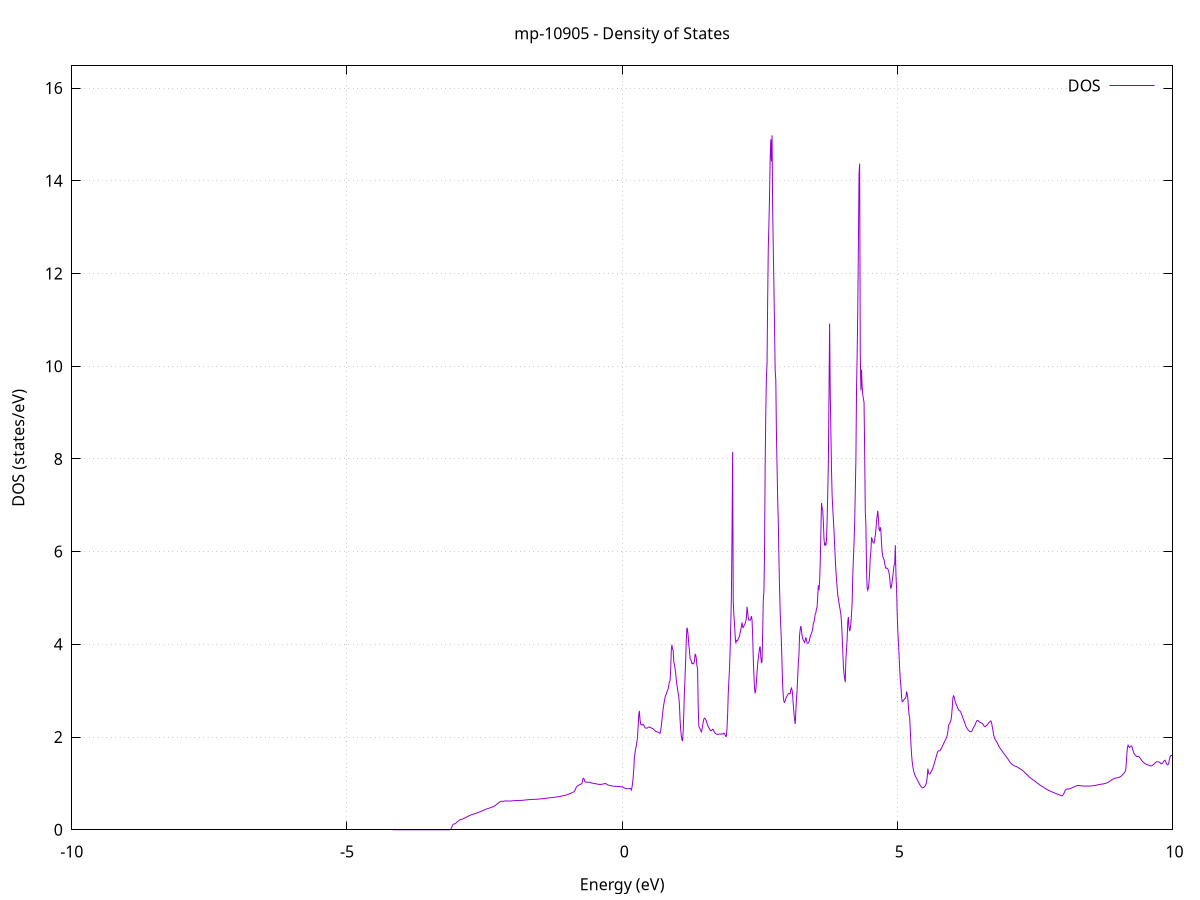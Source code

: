 set title 'mp-10905 - Density of States'
set xlabel 'Energy (eV)'
set ylabel 'DOS (states/eV)'
set grid
set xrange [-10:10]
set yrange [0:16.478]
set xzeroaxis lt -1
set terminal png size 800,600
set output 'mp-10905_dos_gnuplot.png'
plot '-' using 1:2 with lines title 'DOS'
-4.166800 0.000000
-4.155400 0.000000
-4.144100 0.000000
-4.132700 0.000000
-4.121300 0.000000
-4.110000 0.000000
-4.098600 0.000000
-4.087200 0.000000
-4.075800 0.000000
-4.064500 0.000000
-4.053100 0.000000
-4.041700 0.000000
-4.030400 0.000000
-4.019000 0.000000
-4.007600 0.000000
-3.996300 0.000000
-3.984900 0.000000
-3.973500 0.000000
-3.962100 0.000000
-3.950800 0.000000
-3.939400 0.000000
-3.928000 0.000000
-3.916700 0.000000
-3.905300 0.000000
-3.893900 0.000000
-3.882500 0.000000
-3.871200 0.000000
-3.859800 0.000000
-3.848400 0.000000
-3.837100 0.000000
-3.825700 0.000000
-3.814300 0.000000
-3.803000 0.000000
-3.791600 0.000000
-3.780200 0.000000
-3.768800 0.000000
-3.757500 0.000000
-3.746100 0.000000
-3.734700 0.000000
-3.723400 0.000000
-3.712000 0.000000
-3.700600 0.000000
-3.689200 0.000000
-3.677900 0.000000
-3.666500 0.000000
-3.655100 0.000000
-3.643800 0.000000
-3.632400 0.000000
-3.621000 0.000000
-3.609700 0.000000
-3.598300 0.000000
-3.586900 0.000000
-3.575500 0.000000
-3.564200 0.000000
-3.552800 0.000000
-3.541400 0.000000
-3.530100 0.000000
-3.518700 0.000000
-3.507300 0.000000
-3.495900 0.000000
-3.484600 0.000000
-3.473200 0.000000
-3.461800 0.000000
-3.450500 0.000000
-3.439100 0.000000
-3.427700 0.000000
-3.416400 0.000000
-3.405000 0.000000
-3.393600 0.000000
-3.382200 0.000000
-3.370900 0.000000
-3.359500 0.000000
-3.348100 0.000000
-3.336800 0.000000
-3.325400 0.000000
-3.314000 0.000000
-3.302700 0.000000
-3.291300 0.000000
-3.279900 0.000000
-3.268500 0.000000
-3.257200 0.000000
-3.245800 0.000000
-3.234400 0.000000
-3.223100 0.000000
-3.211700 0.000000
-3.200300 0.000000
-3.188900 0.000000
-3.177600 0.000000
-3.166200 0.000000
-3.154800 0.000000
-3.143500 0.000000
-3.132100 0.000000
-3.120700 0.005900
-3.109400 0.021600
-3.098000 0.047300
-3.086600 0.081100
-3.075200 0.112300
-3.063900 0.122500
-3.052500 0.127000
-3.041100 0.125900
-3.029800 0.135100
-3.018400 0.146500
-3.007000 0.158200
-2.995600 0.170200
-2.984300 0.182400
-2.972900 0.194600
-2.961500 0.205500
-2.950200 0.213700
-2.938800 0.219100
-2.927400 0.221700
-2.916100 0.225700
-2.904700 0.230000
-2.893300 0.235100
-2.881900 0.241000
-2.870600 0.247700
-2.859200 0.254500
-2.847800 0.261300
-2.836500 0.268200
-2.825100 0.275000
-2.813700 0.281800
-2.802400 0.288800
-2.791000 0.295800
-2.779600 0.302700
-2.768200 0.309300
-2.756900 0.315700
-2.745500 0.320300
-2.734100 0.324600
-2.722800 0.328600
-2.711400 0.332600
-2.700000 0.337600
-2.688600 0.342500
-2.677300 0.347300
-2.665900 0.352000
-2.654500 0.356600
-2.643200 0.361100
-2.631800 0.365700
-2.620400 0.370500
-2.609100 0.375500
-2.597700 0.380800
-2.586300 0.386300
-2.574900 0.391900
-2.563600 0.397600
-2.552200 0.403300
-2.540800 0.409100
-2.529500 0.414800
-2.518100 0.420700
-2.506700 0.426500
-2.495300 0.432400
-2.484000 0.438400
-2.472600 0.444000
-2.461200 0.449200
-2.449900 0.453800
-2.438500 0.458100
-2.427100 0.462300
-2.415800 0.466800
-2.404400 0.471600
-2.393000 0.476700
-2.381600 0.481800
-2.370300 0.486900
-2.358900 0.492000
-2.347500 0.497100
-2.336200 0.502300
-2.324800 0.508600
-2.313400 0.516700
-2.302000 0.526600
-2.290700 0.538200
-2.279300 0.550000
-2.267900 0.559700
-2.256600 0.569500
-2.245200 0.579600
-2.233800 0.589800
-2.222500 0.600200
-2.211100 0.608400
-2.199700 0.613500
-2.188300 0.615400
-2.177000 0.614200
-2.165600 0.612800
-2.154200 0.615500
-2.142900 0.617800
-2.131500 0.619700
-2.120100 0.621000
-2.108800 0.621400
-2.097400 0.621500
-2.086000 0.621300
-2.074600 0.621200
-2.063300 0.620800
-2.051900 0.620400
-2.040500 0.620300
-2.029200 0.620500
-2.017800 0.621100
-2.006400 0.622100
-1.995000 0.623400
-1.983700 0.624800
-1.972300 0.626100
-1.960900 0.627500
-1.949600 0.628500
-1.938200 0.629400
-1.926800 0.630200
-1.915500 0.630900
-1.904100 0.631600
-1.892700 0.632100
-1.881300 0.632600
-1.870000 0.632900
-1.858600 0.633200
-1.847200 0.633400
-1.835900 0.634000
-1.824500 0.634900
-1.813100 0.635900
-1.801700 0.637000
-1.790400 0.638200
-1.779000 0.639500
-1.767600 0.640800
-1.756300 0.642200
-1.744900 0.643600
-1.733500 0.645200
-1.722200 0.646700
-1.710800 0.648100
-1.699400 0.649400
-1.688000 0.650500
-1.676700 0.651300
-1.665300 0.652100
-1.653900 0.652900
-1.642600 0.653700
-1.631200 0.654400
-1.619800 0.655100
-1.608500 0.655800
-1.597100 0.656400
-1.585700 0.657000
-1.574300 0.657500
-1.563000 0.658200
-1.551600 0.659000
-1.540200 0.659900
-1.528900 0.661000
-1.517500 0.662300
-1.506100 0.663600
-1.494700 0.665000
-1.483400 0.666400
-1.472000 0.667800
-1.460600 0.669300
-1.449300 0.670700
-1.437900 0.672200
-1.426500 0.673800
-1.415200 0.675300
-1.403800 0.676900
-1.392400 0.678500
-1.381000 0.680200
-1.369700 0.681800
-1.358300 0.683500
-1.346900 0.685200
-1.335600 0.686900
-1.324200 0.688400
-1.312800 0.690000
-1.301400 0.691600
-1.290100 0.693200
-1.278700 0.694800
-1.267300 0.696400
-1.256000 0.698100
-1.244600 0.699600
-1.233200 0.701100
-1.221900 0.702700
-1.210500 0.704400
-1.199100 0.706300
-1.187700 0.708200
-1.176400 0.710200
-1.165000 0.712300
-1.153600 0.714600
-1.142300 0.717000
-1.130900 0.719600
-1.119500 0.722200
-1.108200 0.724900
-1.096800 0.727700
-1.085400 0.730500
-1.074000 0.733400
-1.062700 0.736300
-1.051300 0.739300
-1.039900 0.742300
-1.028600 0.745500
-1.017200 0.749300
-1.005800 0.753600
-0.994400 0.758200
-0.983100 0.763200
-0.971700 0.768400
-0.960300 0.773700
-0.949000 0.779300
-0.937600 0.785100
-0.926200 0.791100
-0.914900 0.797200
-0.903500 0.803500
-0.892100 0.809900
-0.880700 0.816500
-0.869400 0.825400
-0.858000 0.847800
-0.846600 0.882000
-0.835300 0.913900
-0.823900 0.934800
-0.812500 0.945700
-0.801100 0.954200
-0.789800 0.961900
-0.778400 0.969000
-0.767000 0.975500
-0.755700 0.981600
-0.744300 0.987300
-0.732900 0.993300
-0.721600 1.038800
-0.710200 1.111200
-0.698800 1.106400
-0.687400 1.088900
-0.676100 1.036900
-0.664700 1.028200
-0.653300 1.027700
-0.642000 1.027200
-0.630600 1.026700
-0.619200 1.026300
-0.607800 1.025700
-0.596500 1.024900
-0.585100 1.023400
-0.573700 1.015100
-0.562400 1.009400
-0.551000 1.006600
-0.539600 1.005000
-0.528300 1.003200
-0.516900 1.001000
-0.505500 0.998600
-0.494100 0.996000
-0.482800 0.993400
-0.471400 0.990700
-0.460000 0.988000
-0.448700 0.985200
-0.437300 0.982300
-0.425900 0.979900
-0.414600 0.978500
-0.403200 0.977600
-0.391800 0.978200
-0.380400 0.979600
-0.369100 0.981600
-0.357700 0.984300
-0.346300 0.987400
-0.335000 0.990600
-0.323600 0.994000
-0.312200 0.997600
-0.300800 0.997800
-0.289500 0.988500
-0.278100 0.978300
-0.266700 0.967800
-0.255400 0.964700
-0.244000 0.961800
-0.232600 0.958700
-0.221300 0.955600
-0.209900 0.952400
-0.198500 0.949400
-0.187100 0.946600
-0.175800 0.944100
-0.164400 0.941600
-0.153000 0.939800
-0.141700 0.938800
-0.130300 0.937900
-0.118900 0.936900
-0.107500 0.935900
-0.096200 0.934900
-0.084800 0.933900
-0.073400 0.932800
-0.062100 0.931700
-0.050700 0.930500
-0.039300 0.929400
-0.028000 0.928400
-0.016600 0.927300
-0.005200 0.926700
0.006200 0.927500
0.017500 0.916300
0.028900 0.907700
0.040300 0.901500
0.051600 0.896300
0.063000 0.891900
0.074400 0.888400
0.085700 0.885900
0.097100 0.884400
0.108500 0.884100
0.119900 0.885400
0.131200 0.887900
0.142600 0.891800
0.154000 0.889600
0.165300 0.858000
0.176700 0.903000
0.188100 0.992100
0.199500 1.119400
0.210800 1.288300
0.222200 1.561300
0.233600 1.655400
0.244900 1.744900
0.256300 1.813500
0.267700 1.890000
0.279000 1.998200
0.290400 2.225500
0.301800 2.481900
0.313200 2.564200
0.324500 2.376700
0.335900 2.280400
0.347300 2.261900
0.358600 2.257500
0.370000 2.264300
0.381400 2.277200
0.392800 2.257000
0.404100 2.227400
0.415500 2.205000
0.426900 2.194400
0.438200 2.191600
0.449600 2.191900
0.461000 2.198500
0.472300 2.206300
0.483700 2.215500
0.495100 2.217300
0.506500 2.209900
0.517800 2.205700
0.529200 2.196700
0.540600 2.188000
0.551900 2.186400
0.563300 2.178100
0.574700 2.163000
0.586100 2.149700
0.597400 2.136500
0.608800 2.124400
0.620200 2.117600
0.631500 2.114300
0.642900 2.110000
0.654300 2.105900
0.665600 2.096000
0.677000 2.084500
0.688400 2.081600
0.699800 2.139000
0.711100 2.236000
0.722500 2.359800
0.733900 2.485800
0.745200 2.610100
0.756600 2.701500
0.768000 2.779500
0.779300 2.851100
0.790700 2.900100
0.802100 2.928100
0.813500 2.971400
0.824800 3.007800
0.836200 3.040000
0.847600 3.122100
0.858900 3.197300
0.870300 3.213600
0.881700 3.446400
0.893100 3.876700
0.904400 3.990800
0.915800 3.891300
0.927200 3.868900
0.938500 3.631000
0.949900 3.553200
0.961300 3.478400
0.972600 3.374600
0.984000 3.229400
0.995400 3.127600
1.006800 3.031600
1.018100 2.957700
1.029500 2.861800
1.040900 2.695400
1.052200 2.376300
1.063600 2.164200
1.075000 2.019700
1.086400 1.938200
1.097700 1.924100
1.109100 2.126100
1.120500 2.524300
1.131800 2.961300
1.143200 3.310300
1.154600 3.670500
1.165900 4.121600
1.177300 4.359100
1.188700 4.316800
1.200100 4.171700
1.211400 3.980600
1.222800 3.876300
1.234200 3.691100
1.245500 3.678500
1.256900 3.638200
1.268300 3.585600
1.279600 3.592200
1.291000 3.576600
1.302400 3.590600
1.313800 3.640700
1.325100 3.784900
1.336500 3.771100
1.347900 3.695000
1.359200 3.531700
1.370600 3.483800
1.382000 2.665400
1.393400 2.223100
1.404700 2.200000
1.416100 2.180800
1.427500 2.141900
1.438800 2.110800
1.450200 2.156600
1.461600 2.235900
1.472900 2.325100
1.484300 2.384500
1.495700 2.407600
1.507100 2.399900
1.518400 2.378200
1.529800 2.344000
1.541200 2.302700
1.552500 2.259600
1.563900 2.229400
1.575300 2.200600
1.586700 2.175700
1.598000 2.154900
1.609400 2.138700
1.620800 2.134600
1.632100 2.149000
1.643500 2.169500
1.654900 2.165700
1.666200 2.132800
1.677600 2.104100
1.689000 2.085200
1.700400 2.070800
1.711700 2.063300
1.723100 2.056000
1.734500 2.058900
1.745800 2.059200
1.757200 2.062600
1.768600 2.066300
1.779900 2.064000
1.791300 2.061900
1.802700 2.065900
1.814100 2.069200
1.825400 2.064100
1.836800 2.067500
1.848200 2.083600
1.859500 2.077200
1.870900 2.042900
1.882300 2.012200
1.893700 2.016300
1.905000 2.180500
1.916400 2.477600
1.927800 2.932600
1.939100 3.214500
1.950500 3.460200
1.961900 3.870800
1.973200 4.404600
1.984600 4.998300
1.996000 6.295300
2.007400 8.147800
2.018700 4.909400
2.030100 4.634300
2.041500 4.439400
2.052800 4.199100
2.064200 4.021200
2.075600 4.082700
2.087000 4.071500
2.098300 4.082300
2.109700 4.117600
2.121100 4.141200
2.132400 4.181600
2.143800 4.243700
2.155200 4.309500
2.166500 4.380800
2.177900 4.472500
2.189300 4.371600
2.200700 4.362600
2.212000 4.395200
2.223400 4.424000
2.234800 4.452900
2.246100 4.500500
2.257500 4.566800
2.268900 4.812000
2.280300 4.697300
2.291600 4.573700
2.303000 4.521100
2.314400 4.524900
2.325700 4.519400
2.337100 4.541600
2.348500 4.611600
2.359800 4.533100
2.371200 4.201500
2.382600 3.686900
2.394000 3.348700
2.405300 3.043300
2.416700 2.941100
2.428100 3.018000
2.439400 3.176300
2.450800 3.396000
2.462200 3.568200
2.473500 3.699000
2.484900 3.798000
2.496300 3.918800
2.507700 3.954100
2.519000 3.738600
2.530400 3.595900
2.541800 3.627900
2.553100 4.251200
2.564500 4.952000
2.575900 5.135000
2.587300 5.988200
2.598600 7.860600
2.610000 8.986800
2.621400 9.781700
2.632700 10.050800
2.644100 11.427100
2.655500 12.560400
2.666800 13.051300
2.678200 13.682400
2.689600 14.472300
2.701000 14.891400
2.712300 14.421000
2.723700 14.980200
2.735100 13.375100
2.746400 12.523000
2.757800 11.701900
2.769200 10.817500
2.780600 9.906700
2.791900 9.708000
2.803300 8.557300
2.814700 7.833400
2.826000 7.135700
2.837400 6.633200
2.848800 5.842200
2.860100 5.207600
2.871500 4.702000
2.882900 4.377500
2.894300 4.027300
2.905600 3.549800
2.917000 3.097900
2.928400 2.871200
2.939700 2.765300
2.951100 2.748300
2.962500 2.782000
2.973800 2.826800
2.985200 2.861700
2.996600 2.888600
3.008000 2.910700
3.019300 2.933400
3.030700 2.941200
3.042100 2.933300
3.053400 2.937400
3.064800 3.026200
3.076200 3.056300
3.087600 3.015100
3.098900 2.884400
3.110300 2.685500
3.121700 2.513800
3.133000 2.379600
3.144400 2.281700
3.155800 2.549300
3.167100 2.816500
3.178500 3.006800
3.189900 3.292600
3.201300 3.615200
3.212600 3.767400
3.224000 4.187500
3.235400 4.329500
3.246700 4.395400
3.258100 4.300900
3.269500 4.189600
3.280900 4.119900
3.292200 4.091400
3.303600 4.064300
3.315000 4.040600
3.326300 4.083000
3.337700 4.151700
3.349100 4.098400
3.360400 4.029000
3.371800 4.023500
3.383200 4.024900
3.394600 4.046300
3.405900 4.111400
3.417300 4.162300
3.428700 4.203100
3.440000 4.233800
3.451400 4.276300
3.462800 4.334200
3.474200 4.462900
3.485500 4.481400
3.496900 4.550200
3.508300 4.654000
3.519600 4.679900
3.531000 4.767300
3.542400 4.805200
3.553700 5.027900
3.565100 5.272200
3.576500 5.168900
3.587900 5.346900
3.599200 5.755000
3.610600 6.370900
3.622000 7.048900
3.633300 6.945600
3.644700 6.888100
3.656100 6.646000
3.667400 6.279100
3.678800 6.130600
3.690200 6.170500
3.701600 6.133500
3.712900 6.253600
3.724300 6.670900
3.735700 7.264500
3.747000 7.904700
3.758400 9.383400
3.769800 10.920000
3.781200 9.437500
3.792500 8.619000
3.803900 7.776000
3.815300 7.213000
3.826600 6.932300
3.838000 6.697900
3.849400 6.459900
3.860700 6.142700
3.872100 5.849000
3.883500 5.599200
3.894900 5.402300
3.906200 5.229200
3.917600 5.063700
3.929000 4.981700
3.940300 4.891500
3.951700 4.807200
3.963100 4.734200
3.974500 4.642700
3.985800 4.477100
3.997200 4.196900
4.008600 3.859700
4.019900 3.537500
4.031300 3.368200
4.042700 3.267600
4.054000 3.183900
4.065400 3.685100
4.076800 3.876100
4.088200 4.113900
4.099500 4.487900
4.110900 4.588400
4.122300 4.370700
4.133600 4.285700
4.145000 4.328000
4.156400 4.460000
4.167700 4.656700
4.179100 4.906800
4.190500 5.475600
4.201900 5.844800
4.213200 6.187100
4.224600 6.595300
4.236000 7.285500
4.247300 7.985000
4.258700 9.489500
4.270100 10.228000
4.281500 11.221000
4.292800 12.606700
4.304200 14.143900
4.315600 14.369700
4.326900 10.255500
4.338300 9.478800
4.349700 9.923800
4.361000 9.555100
4.372400 9.377900
4.383800 9.300200
4.395200 9.216100
4.406500 8.163700
4.417900 6.873900
4.429300 6.581800
4.440600 5.620500
4.452000 5.210100
4.463400 5.166300
4.474800 5.222200
4.486100 5.346500
4.497500 5.564800
4.508900 5.881100
4.520200 6.024500
4.531600 6.307400
4.543000 6.261600
4.554300 6.211000
4.565700 6.189000
4.577100 6.184500
4.588500 6.253100
4.599800 6.348600
4.611200 6.469900
4.622600 6.663800
4.633900 6.772400
4.645300 6.883000
4.656700 6.710400
4.668000 6.487100
4.679400 6.442300
4.690800 6.526000
4.702200 6.443100
4.713500 6.167900
4.724900 5.983100
4.736300 5.894200
4.747600 5.850300
4.759000 5.826300
4.770400 5.748200
4.781800 5.676400
4.793100 5.638000
4.804500 5.646400
4.815900 5.641200
4.827200 5.626900
4.838600 5.589700
4.850000 5.536300
4.861300 5.440800
4.872700 5.268700
4.884100 5.200200
4.895500 5.266600
4.906800 5.368900
4.918200 5.468100
4.929600 5.591400
4.940900 5.705200
4.952300 5.724700
4.963700 6.138900
4.975100 5.501300
4.986400 5.215900
4.997800 4.653200
5.009200 4.283200
5.020500 4.030700
5.031900 3.770500
5.043300 3.456100
5.054600 3.234400
5.066000 3.087300
5.077400 2.851100
5.088800 2.761500
5.100100 2.770000
5.111500 2.788600
5.122900 2.812300
5.134200 2.826800
5.145600 2.835500
5.157000 2.865800
5.168400 2.983100
5.179700 2.929200
5.191100 2.827800
5.202500 2.632900
5.213800 2.476300
5.225200 2.402800
5.236600 2.119200
5.247900 1.837400
5.259300 1.615400
5.270700 1.462600
5.282100 1.362000
5.293400 1.288600
5.304800 1.233400
5.316200 1.187900
5.327500 1.156600
5.338900 1.131300
5.350300 1.105500
5.361600 1.079600
5.373000 1.053400
5.384400 1.027100
5.395800 1.001600
5.407100 0.977100
5.418500 0.953500
5.429900 0.931300
5.441200 0.916200
5.452600 0.908300
5.464000 0.905700
5.475400 0.909300
5.486700 0.920200
5.498100 0.935400
5.509500 0.954800
5.520800 0.981500
5.532200 1.040400
5.543600 1.136600
5.554900 1.318600
5.566300 1.231100
5.577700 1.203800
5.589100 1.202800
5.600400 1.221700
5.611800 1.245200
5.623200 1.270700
5.634500 1.299100
5.645900 1.334000
5.657300 1.374600
5.668700 1.420000
5.680000 1.468200
5.691400 1.516600
5.702800 1.563300
5.714100 1.604900
5.725500 1.662500
5.736900 1.692600
5.748200 1.701700
5.759600 1.701400
5.771000 1.703200
5.782400 1.723200
5.793700 1.746000
5.805100 1.770200
5.816500 1.795700
5.827800 1.823200
5.839200 1.853800
5.850600 1.884200
5.861900 1.911900
5.873300 1.939800
5.884700 1.968600
5.896100 1.996400
5.907400 2.043700
5.918800 2.119800
5.930200 2.252400
5.941500 2.274800
5.952900 2.298100
5.964300 2.328800
5.975700 2.371500
5.987000 2.478200
5.998400 2.637200
6.009800 2.846600
6.021100 2.890200
6.032500 2.867600
6.043900 2.798900
6.055200 2.750500
6.066600 2.716000
6.078000 2.685000
6.089400 2.646300
6.100700 2.615000
6.112100 2.590400
6.123500 2.574500
6.134800 2.566200
6.146200 2.551000
6.157600 2.523400
6.169000 2.488100
6.180300 2.451600
6.191700 2.410500
6.203100 2.373400
6.214400 2.340300
6.225800 2.303400
6.237200 2.261300
6.248500 2.226400
6.259900 2.199400
6.271300 2.176700
6.282700 2.158200
6.294000 2.141800
6.305400 2.128100
6.316800 2.119200
6.328100 2.114900
6.339500 2.115800
6.350900 2.123400
6.362300 2.146400
6.373600 2.181700
6.385000 2.206100
6.396400 2.227000
6.407700 2.250800
6.419100 2.284200
6.430500 2.318200
6.441800 2.345100
6.453200 2.359700
6.464600 2.356800
6.476000 2.342100
6.487300 2.329100
6.498700 2.321700
6.510100 2.313300
6.521400 2.305900
6.532800 2.299500
6.544200 2.292700
6.555500 2.276700
6.566900 2.252200
6.578300 2.230000
6.589700 2.224200
6.601000 2.228900
6.612400 2.244300
6.623800 2.257300
6.635100 2.261400
6.646500 2.281400
6.657900 2.303700
6.669300 2.319200
6.680600 2.328600
6.692000 2.347200
6.703400 2.342600
6.714700 2.293700
6.726100 2.218000
6.737500 2.140000
6.748800 2.059700
6.760200 1.996200
6.771600 1.961700
6.783000 1.936500
6.794300 1.916000
6.805700 1.895900
6.817100 1.870600
6.828400 1.842300
6.839800 1.813800
6.851200 1.787300
6.862600 1.767000
6.873900 1.748000
6.885300 1.729700
6.896700 1.711800
6.908000 1.693800
6.919400 1.674200
6.930800 1.655400
6.942100 1.636900
6.953500 1.618600
6.964900 1.600100
6.976300 1.579600
6.987600 1.563000
6.999000 1.544300
7.010400 1.525000
7.021700 1.504400
7.033100 1.483300
7.044500 1.464700
7.055800 1.447800
7.067200 1.432500
7.078600 1.418700
7.090000 1.406100
7.101300 1.395500
7.112700 1.387200
7.124100 1.380400
7.135400 1.374900
7.146800 1.370800
7.158200 1.366500
7.169600 1.360500
7.180900 1.352800
7.192300 1.344400
7.203700 1.335700
7.215000 1.326600
7.226400 1.317700
7.237800 1.309700
7.249100 1.301700
7.260500 1.292400
7.271900 1.282000
7.283300 1.271100
7.294600 1.259300
7.306000 1.246600
7.317400 1.233100
7.328700 1.219800
7.340100 1.206100
7.351500 1.192400
7.362900 1.179800
7.374200 1.167100
7.385600 1.153700
7.397000 1.140600
7.408300 1.129400
7.419700 1.118100
7.431100 1.107700
7.442400 1.097900
7.453800 1.088500
7.465200 1.079100
7.476600 1.068900
7.487900 1.058100
7.499300 1.047600
7.510700 1.037300
7.522000 1.027300
7.533400 1.017400
7.544800 1.007200
7.556100 0.996900
7.567500 0.986700
7.578900 0.976500
7.590300 0.966600
7.601600 0.957100
7.613000 0.948400
7.624400 0.940300
7.635700 0.932500
7.647100 0.924700
7.658500 0.916300
7.669900 0.907300
7.681200 0.897600
7.692600 0.887900
7.704000 0.879200
7.715300 0.871300
7.726700 0.864100
7.738100 0.857300
7.749400 0.850800
7.760800 0.844400
7.772200 0.838200
7.783600 0.832100
7.794900 0.825800
7.806300 0.819800
7.817700 0.814000
7.829000 0.808100
7.840400 0.802300
7.851800 0.796600
7.863200 0.791100
7.874500 0.785900
7.885900 0.780800
7.897300 0.775600
7.908600 0.769900
7.920000 0.764200
7.931400 0.758600
7.942700 0.752900
7.954100 0.747100
7.965500 0.741500
7.976900 0.735900
7.988200 0.732300
7.999600 0.736900
8.011000 0.750000
8.022300 0.771700
8.033700 0.801700
8.045100 0.833800
8.056500 0.860000
8.067800 0.871100
8.079200 0.878000
8.090600 0.880800
8.101900 0.879400
8.113300 0.877800
8.124700 0.881800
8.136000 0.886100
8.147400 0.890600
8.158800 0.895700
8.170200 0.901400
8.181500 0.907300
8.192900 0.913600
8.204300 0.920200
8.215600 0.926900
8.227000 0.933300
8.238400 0.939200
8.249700 0.944700
8.261100 0.949600
8.272500 0.953700
8.283900 0.955400
8.295200 0.955500
8.306600 0.954700
8.318000 0.953100
8.329300 0.950800
8.340700 0.948100
8.352100 0.946200
8.363500 0.944900
8.374800 0.944500
8.386200 0.944300
8.397600 0.944000
8.408900 0.943600
8.420300 0.943200
8.431700 0.943200
8.443000 0.943600
8.454400 0.944100
8.465800 0.944100
8.477200 0.943800
8.488500 0.943000
8.499900 0.943100
8.511300 0.944100
8.522600 0.945500
8.534000 0.946900
8.545400 0.948600
8.556800 0.950700
8.568100 0.952800
8.579500 0.954500
8.590900 0.955900
8.602200 0.957800
8.613600 0.960500
8.625000 0.963700
8.636300 0.967200
8.647700 0.970600
8.659100 0.973800
8.670500 0.976100
8.681800 0.978900
8.693200 0.981200
8.704600 0.983200
8.715900 0.985300
8.727300 0.987100
8.738700 0.988700
8.750000 0.991100
8.761400 0.994300
8.772800 0.997900
8.784200 1.001500
8.795500 1.005700
8.806900 1.010700
8.818300 1.016900
8.829600 1.024000
8.841000 1.032100
8.852400 1.041300
8.863800 1.051100
8.875100 1.061000
8.886500 1.070800
8.897900 1.079900
8.909200 1.087200
8.920600 1.093200
8.932000 1.097700
8.943300 1.103400
8.954700 1.111200
8.966100 1.115500
8.977500 1.118200
8.988800 1.119200
9.000200 1.121900
9.011600 1.125400
9.022900 1.129300
9.034300 1.134300
9.045700 1.140700
9.057100 1.148400
9.068400 1.157900
9.079800 1.169200
9.091200 1.185600
9.102500 1.201100
9.113900 1.215000
9.125300 1.231100
9.136600 1.250800
9.148000 1.273400
9.159400 1.414000
9.170800 1.639600
9.182100 1.777300
9.193500 1.823900
9.204900 1.797100
9.216200 1.775300
9.227600 1.783400
9.239000 1.797400
9.250400 1.810100
9.261700 1.800400
9.273100 1.747500
9.284500 1.703200
9.295800 1.664800
9.307200 1.632200
9.318600 1.615300
9.329900 1.601000
9.341300 1.588900
9.352700 1.580400
9.364100 1.580100
9.375400 1.585400
9.386800 1.581400
9.398200 1.566700
9.409500 1.549200
9.420900 1.530200
9.432300 1.510100
9.443600 1.490800
9.455000 1.474400
9.466400 1.460800
9.477800 1.448600
9.489100 1.437600
9.500500 1.428100
9.511900 1.420200
9.523200 1.413100
9.534600 1.406600
9.546000 1.400800
9.557400 1.396200
9.568700 1.394000
9.580100 1.386800
9.591500 1.380600
9.602800 1.377800
9.614200 1.378400
9.625600 1.382500
9.636900 1.392200
9.648300 1.402500
9.659700 1.412700
9.671100 1.425700
9.682400 1.440300
9.693800 1.454800
9.705200 1.464200
9.716500 1.465700
9.727900 1.464700
9.739300 1.465300
9.750700 1.464100
9.762000 1.458500
9.773400 1.448200
9.784800 1.434800
9.796100 1.422900
9.807500 1.425300
9.818900 1.437800
9.830200 1.453500
9.841600 1.475100
9.853000 1.498200
9.864400 1.499500
9.875700 1.470900
9.887100 1.438400
9.898500 1.412900
9.909800 1.400600
9.921200 1.409300
9.932600 1.441800
9.943900 1.512300
9.955300 1.569800
9.966700 1.597300
9.978100 1.605800
9.989400 1.597300
10.000800 1.576100
10.012200 1.558100
10.023500 1.540300
10.034900 1.576100
10.046300 1.610000
10.057700 1.552400
10.069000 1.540300
10.080400 1.534800
10.091800 1.534600
10.103100 1.537400
10.114500 1.544100
10.125900 1.553100
10.137200 1.566400
10.148600 1.631700
10.160000 1.621400
10.171400 1.654200
10.182700 1.762000
10.194100 1.840000
10.205500 1.873600
10.216800 1.883100
10.228200 1.884600
10.239600 1.918300
10.251000 1.975800
10.262300 2.037200
10.273700 2.103300
10.285100 2.166800
10.296400 2.233300
10.307800 2.300900
10.319200 2.384100
10.330500 2.447600
10.341900 2.491200
10.353300 2.527700
10.364700 2.557700
10.376000 2.557300
10.387400 2.549000
10.398800 2.555400
10.410100 2.542900
10.421500 2.510600
10.432900 2.472500
10.444200 2.448700
10.455600 2.435200
10.467000 2.428000
10.478400 2.423100
10.489700 2.417800
10.501100 2.411200
10.512500 2.410100
10.523800 2.421900
10.535200 2.436400
10.546600 2.452900
10.558000 2.472200
10.569300 2.495700
10.580700 2.520700
10.592100 2.537600
10.603400 2.555100
10.614800 2.584100
10.626200 2.599100
10.637500 2.480600
10.648900 2.378500
10.660300 2.312500
10.671700 2.271000
10.683000 2.203100
10.694400 2.116600
10.705800 2.079600
10.717100 2.089200
10.728500 2.100000
10.739900 2.130600
10.751300 2.190000
10.762600 2.265700
10.774000 2.328000
10.785400 2.414800
10.796700 2.511600
10.808100 2.592400
10.819500 2.649500
10.830800 2.675800
10.842200 2.711000
10.853600 2.752300
10.865000 2.790900
10.876300 2.838600
10.887700 2.899200
10.899100 2.960800
10.910400 3.045800
10.921800 2.893100
10.933200 2.891700
10.944600 2.867800
10.955900 2.796800
10.967300 2.678900
10.978700 2.604700
10.990000 2.551900
11.001400 2.542300
11.012800 2.533700
11.024100 2.518800
11.035500 2.499000
11.046900 2.488900
11.058300 2.498700
11.069600 2.509400
11.081000 2.525800
11.092400 2.543400
11.103700 2.553800
11.115100 2.565600
11.126500 2.581300
11.137800 2.601300
11.149200 2.625300
11.160600 2.654400
11.172000 2.691600
11.183300 2.751400
11.194700 2.775700
11.206100 2.801300
11.217400 2.818300
11.228800 2.774800
11.240200 2.769300
11.251600 2.767000
11.262900 2.770800
11.274300 2.780800
11.285700 2.800200
11.297000 2.841600
11.308400 2.884000
11.319800 2.932700
11.331100 2.970800
11.342500 2.971300
11.353900 2.973000
11.365300 2.980000
11.376600 2.998600
11.388000 3.030700
11.399400 3.080700
11.410700 3.151300
11.422100 3.271900
11.433500 3.396000
11.444900 3.417800
11.456200 3.338200
11.467600 3.284700
11.479000 3.243700
11.490300 3.206700
11.501700 3.168300
11.513100 3.130300
11.524400 3.087000
11.535800 3.041600
11.547200 3.001100
11.558600 2.956900
11.569900 2.914100
11.581300 2.873400
11.592700 2.843000
11.604000 2.822600
11.615400 2.808700
11.626800 2.796600
11.638100 2.783600
11.649500 2.769100
11.660900 2.741400
11.672300 2.711400
11.683600 2.688800
11.695000 2.670600
11.706400 2.655700
11.717700 2.643100
11.729100 2.627000
11.740500 2.608100
11.751900 2.591200
11.763200 2.572500
11.774600 2.551900
11.786000 2.529800
11.797300 2.504300
11.808700 2.447200
11.820100 2.394700
11.831400 2.352200
11.842800 2.319900
11.854200 2.292200
11.865600 2.267400
11.876900 2.247500
11.888300 2.256400
11.899700 2.325400
11.911000 2.261500
11.922400 2.210800
11.933800 2.200700
11.945200 2.205000
11.956500 2.212500
11.967900 2.224500
11.979300 2.241700
11.990600 2.247900
12.002000 2.253600
12.013400 2.269200
12.024700 2.286900
12.036100 2.307400
12.047500 2.338000
12.058900 2.369500
12.070200 2.362400
12.081600 2.335100
12.093000 2.311200
12.104300 2.291800
12.115700 2.276700
12.127100 2.269900
12.138500 2.281000
12.149800 2.305400
12.161200 2.341100
12.172600 2.361100
12.183900 2.357600
12.195300 2.328500
12.206700 2.304700
12.218000 2.290800
12.229400 2.278400
12.240800 2.266600
12.252200 2.216400
12.263500 2.209900
12.274900 2.206000
12.286300 2.212800
12.297600 2.236900
12.309000 2.250200
12.320400 2.267200
12.331700 2.292500
12.343100 2.335300
12.354500 2.344200
12.365900 2.343200
12.377200 2.338800
12.388600 2.332100
12.400000 2.327400
12.411300 2.316500
12.422700 2.305400
12.434100 2.295700
12.445500 2.295000
12.456800 2.305700
12.468200 2.322700
12.479600 2.346700
12.490900 2.379900
12.502300 2.432500
12.513700 2.499800
12.525000 2.577000
12.536400 2.578500
12.547800 2.583300
12.559200 2.582700
12.570500 2.566400
12.581900 2.527000
12.593300 2.477200
12.604600 2.475900
12.616000 2.474700
12.627400 2.429300
12.638800 2.373700
12.650100 2.357300
12.661500 2.416600
12.672900 2.487500
12.684200 2.474300
12.695600 2.433500
12.707000 2.424900
12.718300 2.428700
12.729700 2.431200
12.741100 2.437500
12.752500 2.443700
12.763800 2.450000
12.775200 2.470600
12.786600 2.509900
12.797900 2.517700
12.809300 2.558000
12.820700 2.555300
12.832000 2.551500
12.843400 2.568500
12.854800 2.624300
12.866200 2.614400
12.877500 2.589800
12.888900 2.576000
12.900300 2.569600
12.911600 2.561100
12.923000 2.560700
12.934400 2.582600
12.945800 2.593600
12.957100 2.597100
12.968500 2.573600
12.979900 2.542500
12.991200 2.520700
13.002600 2.527000
13.014000 2.557000
13.025300 2.592400
13.036700 2.601000
13.048100 2.606300
13.059500 2.624900
13.070800 2.762900
13.082200 2.854300
13.093600 2.877200
13.104900 2.895400
13.116300 2.929900
13.127700 2.975100
13.139100 3.016700
13.150400 3.046000
13.161800 3.015300
13.173200 2.928800
13.184500 2.835100
13.195900 2.669600
13.207300 2.526900
13.218600 2.439500
13.230000 2.395200
13.241400 2.365600
13.252800 2.342600
13.264100 2.331800
13.275500 2.320500
13.286900 2.294500
13.298200 2.272900
13.309600 2.246100
13.321000 2.216900
13.332300 2.199600
13.343700 2.192100
13.355100 2.191700
13.366500 2.192700
13.377800 2.189300
13.389200 2.191300
13.400600 2.195000
13.411900 2.202500
13.423300 2.210400
13.434700 2.218900
13.446100 2.229300
13.457400 2.243000
13.468800 2.255500
13.480200 2.267500
13.491500 2.278800
13.502900 2.288600
13.514300 2.305300
13.525600 2.330200
13.537000 2.368000
13.548400 2.420500
13.559800 2.381000
13.571100 2.404400
13.582500 2.429400
13.593900 2.552100
13.605200 2.543800
13.616600 2.544400
13.628000 2.541600
13.639400 2.542700
13.650700 2.549300
13.662100 2.574000
13.673500 2.589600
13.684800 2.614600
13.696200 2.649500
13.707600 2.690100
13.718900 2.730900
13.730300 2.770200
13.741700 2.805900
13.753100 2.838900
13.764400 2.878700
13.775800 2.906500
13.787200 2.927300
13.798500 2.941600
13.809900 2.957500
13.821300 2.968800
13.832700 2.972600
13.844000 2.969600
13.855400 2.966200
13.866800 2.933300
13.878100 2.938300
13.889500 2.944700
13.900900 2.946300
13.912200 2.957900
13.923600 2.965000
13.935000 2.957600
13.946400 2.981200
13.957700 3.030400
13.969100 3.081800
13.980500 3.102400
13.991800 3.106700
14.003200 3.116600
14.014600 3.074900
14.025900 3.053300
14.037300 3.045700
14.048700 3.049200
14.060100 3.058000
14.071400 3.063600
14.082800 3.071500
14.094200 3.086600
14.105500 3.102300
14.116900 3.111700
14.128300 3.123400
14.139700 3.140900
14.151000 3.164500
14.162400 3.186700
14.173800 3.201500
14.185100 3.213700
14.196500 3.220800
14.207900 3.213600
14.219200 3.197500
14.230600 3.170700
14.242000 3.109700
14.253400 3.055400
14.264700 2.994300
14.276100 2.905000
14.287500 2.856700
14.298800 2.818600
14.310200 2.787800
14.321600 2.764800
14.333000 2.749500
14.344300 2.775300
14.355700 2.767800
14.367100 2.741800
14.378400 2.728400
14.389800 2.715700
14.401200 2.704300
14.412500 2.693400
14.423900 2.683000
14.435300 2.673600
14.446700 2.656200
14.458000 2.640600
14.469400 2.627100
14.480800 2.611700
14.492100 2.597400
14.503500 2.592300
14.514900 2.593000
14.526200 2.583700
14.537600 2.573100
14.549000 2.557600
14.560400 2.511500
14.571700 2.450500
14.583100 2.413800
14.594500 2.386900
14.605800 2.359700
14.617200 2.341100
14.628600 2.332400
14.640000 2.325300
14.651300 2.315600
14.662700 2.307300
14.674100 2.300100
14.685400 2.301900
14.696800 2.304300
14.708200 2.299100
14.719500 2.294800
14.730900 2.293000
14.742300 2.295300
14.753700 2.301600
14.765000 2.301400
14.776400 2.302100
14.787800 2.308100
14.799100 2.307300
14.810500 2.303600
14.821900 2.304500
14.833300 2.308000
14.844600 2.309400
14.856000 2.310400
14.867400 2.310200
14.878700 2.310000
14.890100 2.311800
14.901500 2.316200
14.912800 2.323000
14.924200 2.386800
14.935600 2.398700
14.947000 2.451100
14.958300 2.538100
14.969700 2.544000
14.981100 2.523300
14.992400 2.520900
15.003800 2.509200
15.015200 2.512300
15.026600 2.532800
15.037900 2.540600
15.049300 2.584300
15.060700 2.639100
15.072000 2.681500
15.083400 2.711100
15.094800 2.730800
15.106100 2.742300
15.117500 2.740900
15.128900 2.734600
15.140300 2.696800
15.151600 2.647800
15.163000 2.598400
15.174400 2.549100
15.185700 2.501200
15.197100 2.454800
15.208500 2.411000
15.219800 2.368700
15.231200 2.335200
15.242600 2.299600
15.254000 2.266500
15.265300 2.226200
15.276700 2.190500
15.288100 2.157300
15.299400 2.119300
15.310800 2.085700
15.322200 2.054100
15.333600 2.022600
15.344900 1.992700
15.356300 1.963000
15.367700 1.934100
15.379000 1.906600
15.390400 1.880600
15.401800 1.856300
15.413100 1.833700
15.424500 1.813300
15.435900 1.801400
15.447300 1.789800
15.458600 1.777400
15.470000 1.765900
15.481400 1.756600
15.492700 1.749500
15.504100 1.744100
15.515500 1.739500
15.526900 1.729600
15.538200 1.718900
15.549600 1.709100
15.561000 1.700600
15.572300 1.694100
15.583700 1.690300
15.595100 1.691200
15.606400 1.694400
15.617800 1.711400
15.629200 1.735900
15.640600 1.755400
15.651900 1.757500
15.663300 1.757300
15.674700 1.756300
15.686000 1.753900
15.697400 1.766000
15.708800 1.789200
15.720100 1.824000
15.731500 1.867900
15.742900 1.902400
15.754300 1.916300
15.765600 1.930800
15.777000 1.950200
15.788400 1.973000
15.799700 2.001300
15.811100 2.045000
15.822500 2.094000
15.833900 2.134600
15.845200 2.164700
15.856600 2.176300
15.868000 2.155400
15.879300 2.129800
15.890700 2.109000
15.902100 2.086300
15.913400 2.064100
15.924800 2.042500
15.936200 2.021600
15.947600 2.002600
15.958900 2.001300
15.970300 1.987700
15.981700 1.959600
15.993000 1.925700
16.004400 1.885700
16.015800 1.854300
16.027200 1.843000
16.038500 1.813700
16.049900 1.782900
16.061300 1.753000
16.072600 1.724100
16.084000 1.695700
16.095400 1.667400
16.106700 1.639200
16.118100 1.611000
16.129500 1.583000
16.140900 1.554700
16.152200 1.524600
16.163600 1.499600
16.175000 1.476500
16.186300 1.454200
16.197700 1.431500
16.209100 1.408100
16.220400 1.389700
16.231800 1.374500
16.243200 1.359700
16.254600 1.345700
16.265900 1.334300
16.277300 1.325600
16.288700 1.315500
16.300000 1.304700
16.311400 1.296000
16.322800 1.286900
16.334200 1.277200
16.345500 1.266700
16.356900 1.252500
16.368300 1.239500
16.379600 1.227600
16.391000 1.217200
16.402400 1.208100
16.413700 1.203800
16.425100 1.215600
16.436500 1.244500
16.447900 1.282100
16.459200 1.317100
16.470600 1.351000
16.482000 1.383700
16.493300 1.415000
16.504700 1.444700
16.516100 1.472000
16.527500 1.497500
16.538800 1.522800
16.550200 1.549200
16.561600 1.577000
16.572900 1.599500
16.584300 1.618000
16.595700 1.635600
16.607000 1.652600
16.618400 1.670100
16.629800 1.686000
16.641200 1.705300
16.652500 1.730300
16.663900 1.761200
16.675300 1.775400
16.686600 1.766600
16.698000 1.749600
16.709400 1.707100
16.720800 1.675300
16.732100 1.637500
16.743500 1.586800
16.754900 1.547500
16.766200 1.509100
16.777600 1.473400
16.789000 1.442100
16.800300 1.415300
16.811700 1.390900
16.823100 1.375300
16.834500 1.346800
16.845800 1.308500
16.857200 1.275800
16.868600 1.236500
16.879900 1.192800
16.891300 1.140400
16.902700 1.079400
16.914000 1.032100
16.925400 1.001400
16.936800 0.972300
16.948200 0.943000
16.959500 0.913600
16.970900 0.883500
16.982300 0.852600
16.993600 0.815500
17.005000 0.768700
17.016400 0.723800
17.027800 0.682500
17.039100 0.645100
17.050500 0.612900
17.061900 0.590700
17.073200 0.572100
17.084600 0.566800
17.096000 0.614800
17.107300 0.639600
17.118700 0.586400
17.130100 0.549500
17.141500 0.516000
17.152800 0.481800
17.164200 0.444100
17.175600 0.410500
17.186900 0.378800
17.198300 0.345100
17.209700 0.309200
17.221100 0.270300
17.232400 0.232600
17.243800 0.202700
17.255200 0.175200
17.266500 0.148400
17.277900 0.122300
17.289300 0.096900
17.300600 0.077600
17.312000 0.060700
17.323400 0.045200
17.334800 0.032700
17.346100 0.028800
17.357500 0.025500
17.368900 0.022500
17.380200 0.019600
17.391600 0.016900
17.403000 0.014400
17.414300 0.012100
17.425700 0.010000
17.437100 0.008200
17.448500 0.006500
17.459800 0.005000
17.471200 0.003700
17.482600 0.002600
17.493900 0.001700
17.505300 0.000900
17.516700 0.000400
17.528100 0.000100
17.539400 0.000000
17.550800 0.000000
17.562200 0.000000
17.573500 0.000000
17.584900 0.000000
17.596300 0.000000
17.607600 0.000000
17.619000 0.000000
17.630400 0.000000
17.641800 0.000000
17.653100 0.000000
17.664500 0.000000
17.675900 0.000000
17.687200 0.000000
17.698600 0.000000
17.710000 0.000000
17.721400 0.000000
17.732700 0.000000
17.744100 0.000000
17.755500 0.000000
17.766800 0.000000
17.778200 0.000000
17.789600 0.000000
17.800900 0.000000
17.812300 0.000000
17.823700 0.000000
17.835100 0.000000
17.846400 0.000000
17.857800 0.000000
17.869200 0.000000
17.880500 0.000000
17.891900 0.000000
17.903300 0.000000
17.914700 0.000000
17.926000 0.000000
17.937400 0.000000
17.948800 0.000000
17.960100 0.000000
17.971500 0.000000
17.982900 0.000000
17.994200 0.000000
18.005600 0.000000
18.017000 0.000000
18.028400 0.000000
18.039700 0.000000
18.051100 0.000000
18.062500 0.000000
18.073800 0.000000
18.085200 0.000000
18.096600 0.000000
18.107900 0.000000
18.119300 0.000000
18.130700 0.000000
18.142100 0.000000
18.153400 0.000000
18.164800 0.000000
18.176200 0.000000
18.187500 0.000000
18.198900 0.000000
18.210300 0.000000
18.221700 0.000000
18.233000 0.000000
18.244400 0.000000
18.255800 0.000000
18.267100 0.000000
18.278500 0.000000
18.289900 0.000000
18.301200 0.000000
18.312600 0.000000
18.324000 0.000000
18.335400 0.000000
18.346700 0.000000
18.358100 0.000000
18.369500 0.000000
18.380800 0.000000
18.392200 0.000000
18.403600 0.000000
18.415000 0.000000
18.426300 0.000000
18.437700 0.000000
18.449100 0.000000
18.460400 0.000000
18.471800 0.000000
18.483200 0.000000
18.494500 0.000000
18.505900 0.000000
18.517300 0.000000
18.528700 0.000000
18.540000 0.000000
18.551400 0.000000
18.562800 0.000000
18.574100 0.000000
e
